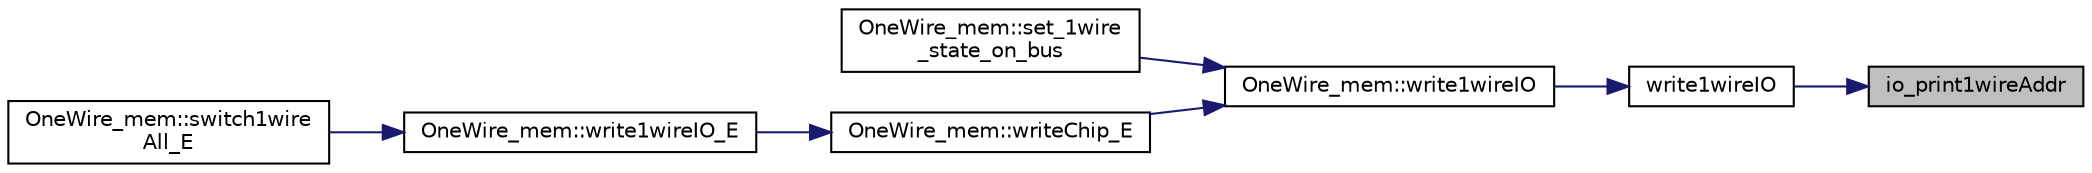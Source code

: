 digraph "io_print1wireAddr"
{
 // INTERACTIVE_SVG=YES
 // LATEX_PDF_SIZE
  edge [fontname="Helvetica",fontsize="10",labelfontname="Helvetica",labelfontsize="10"];
  node [fontname="Helvetica",fontsize="10",shape=record];
  rankdir="RL";
  Node1 [label="io_print1wireAddr",height=0.2,width=0.4,color="black", fillcolor="grey75", style="filled", fontcolor="black",tooltip=" "];
  Node1 -> Node2 [dir="back",color="midnightblue",fontsize="10",style="solid"];
  Node2 [label="write1wireIO",height=0.2,width=0.4,color="black", fillcolor="white", style="filled",URL="$1wire_8cpp.html#a77ebc093a69243ec72e963d7c915fba0",tooltip="Writes bitmap to 1-wire pin IO Register(Sets all the IO pins on the 1-wire chip)."];
  Node2 -> Node3 [dir="back",color="midnightblue",fontsize="10",style="solid"];
  Node3 [label="OneWire_mem::write1wireIO",height=0.2,width=0.4,color="black", fillcolor="white", style="filled",URL="$class_one_wire__mem.html#a2b1b128bc556e371bfcb7b079c323824",tooltip="Wrapper func to call global func with ( ow[owIndex] , addr , state )"];
  Node3 -> Node4 [dir="back",color="midnightblue",fontsize="10",style="solid"];
  Node4 [label="OneWire_mem::set_1wire\l_state_on_bus",height=0.2,width=0.4,color="black", fillcolor="white", style="filled",URL="$class_one_wire__mem.html#ae5d9f16ae93c13a452a4fd33b5ead458",tooltip="Set the 1wire chip IO pin state."];
  Node3 -> Node5 [dir="back",color="midnightblue",fontsize="10",style="solid"];
  Node5 [label="OneWire_mem::writeChip_E",height=0.2,width=0.4,color="black", fillcolor="white", style="filled",URL="$class_one_wire__mem.html#abd64b471807251802d190f1c3d3d3034",tooltip="Write IO to chip and save state. Works with last chip in working vars(workingAddr)."];
  Node5 -> Node6 [dir="back",color="midnightblue",fontsize="10",style="solid"];
  Node6 [label="OneWire_mem::write1wireIO_E",height=0.2,width=0.4,color="black", fillcolor="white", style="filled",URL="$class_one_wire__mem.html#a78917ec5043843e1db5bb3018320aab9",tooltip="Set 1-wire chip IO pin bitmask(register on chip) for chip stored in EEProm. todo only handles DS2413."];
  Node6 -> Node7 [dir="back",color="midnightblue",fontsize="10",style="solid"];
  Node7 [label="OneWire_mem::switch1wire\lAll_E",height=0.2,width=0.4,color="black", fillcolor="white", style="filled",URL="$class_one_wire__mem.html#a2bc839954ab289d046fe725cc795ea77",tooltip="Set IO pins on all saved 1-wire chips."];
}
